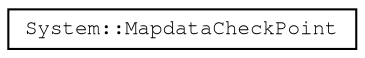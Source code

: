 digraph "Graphical Class Hierarchy"
{
 // LATEX_PDF_SIZE
  edge [fontname="FreeMono",fontsize="10",labelfontname="FreeMono",labelfontsize="10"];
  node [fontname="FreeMono",fontsize="10",shape=record];
  rankdir="LR";
  Node0 [label="System::MapdataCheckPoint",height=0.2,width=0.4,color="black", fillcolor="white", style="filled",URL="$class_system_1_1_mapdata_check_point.html",tooltip=" "];
}
